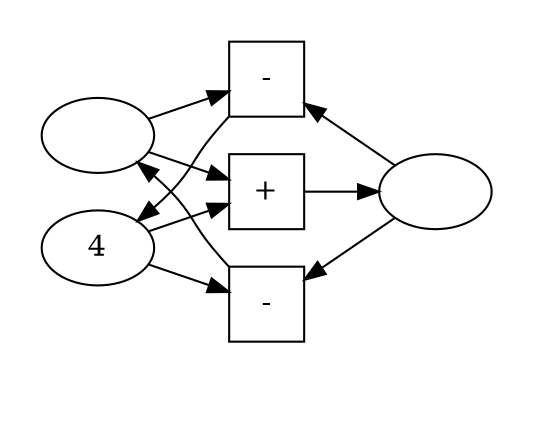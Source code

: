 digraph "bidirectional-addition" {
    graph [rankdir=LR];
    subgraph cluster_0 {
        graph [style=invis
              ,rank=min
              ,ordering=out];
        a [label=""];
        b [label=4];
    }
    subgraph cluster_1 {
        graph [style=invis
              ,rank=same
              ,ordering=out];
        min1 [label="-",shape=square];
        plus [label="+",shape=square];
        min2 [label="-",shape=square];
    }
    subgraph cluster_2 {
        graph [style=invis
              ,rank=max];
        c [label=""];
    }
    a -> plus [weight=50];
    a -> min1 [weight=50];
    b -> plus [weight=50];
    b -> min2 [weight=50];
    c -> min1;
    c -> min2;
    min1 -> b [weight=50];
    min2 -> a [weight=50];
    plus -> c [weight=50];
    a -> c [style=invis
           ,weight=0
           ,minlen=2];
    b -> c [style=invis
           ,weight=0
           ,minlen=2];
}